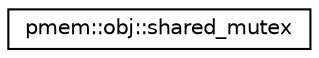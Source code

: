 digraph "Graphical Class Hierarchy"
{
  edge [fontname="Helvetica",fontsize="10",labelfontname="Helvetica",labelfontsize="10"];
  node [fontname="Helvetica",fontsize="10",shape=record];
  rankdir="LR";
  Node1 [label="pmem::obj::shared_mutex",height=0.2,width=0.4,color="black", fillcolor="white", style="filled",URL="$classpmem_1_1obj_1_1shared__mutex.html",tooltip="Persistent memory resident shared_mutex implementation. "];
}
